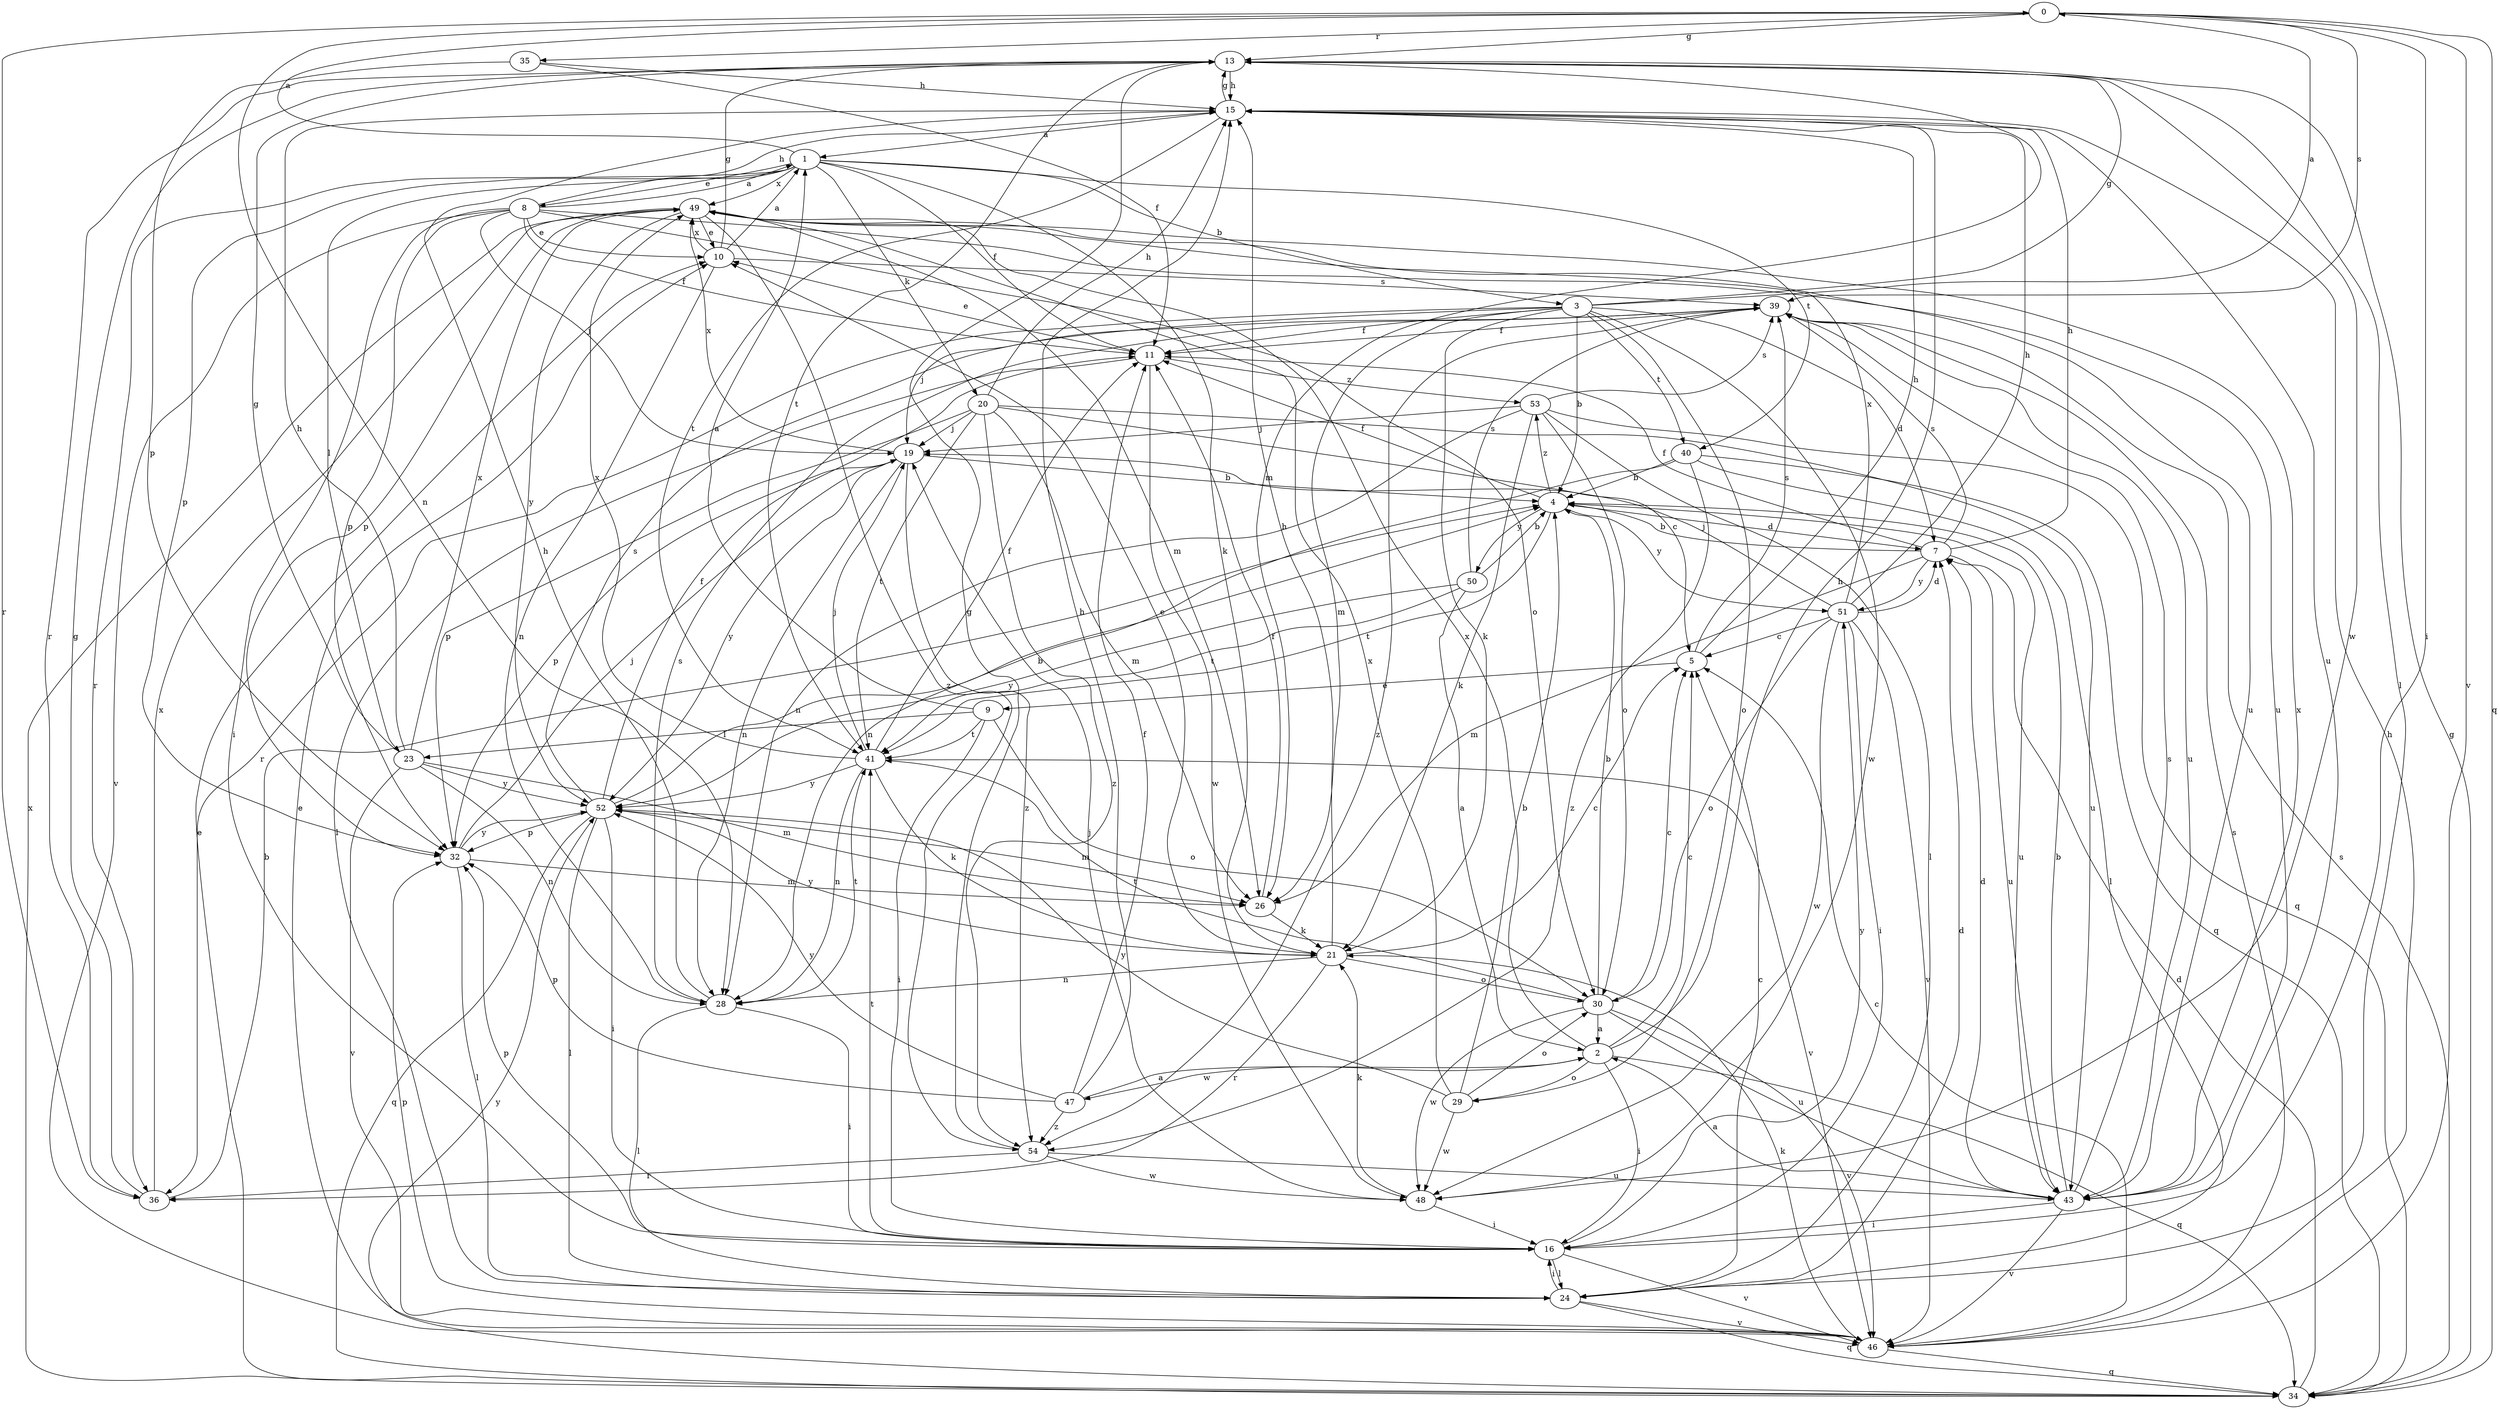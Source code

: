 strict digraph  {
0;
1;
2;
3;
4;
5;
7;
8;
9;
10;
11;
13;
15;
16;
19;
20;
21;
23;
24;
26;
28;
29;
30;
32;
34;
35;
36;
39;
40;
41;
43;
46;
47;
48;
49;
50;
51;
52;
53;
54;
0 -> 13  [label=g];
0 -> 16  [label=i];
0 -> 28  [label=n];
0 -> 34  [label=q];
0 -> 35  [label=r];
0 -> 36  [label=r];
0 -> 39  [label=s];
0 -> 46  [label=v];
1 -> 0  [label=a];
1 -> 3  [label=b];
1 -> 8  [label=e];
1 -> 11  [label=f];
1 -> 20  [label=k];
1 -> 21  [label=k];
1 -> 23  [label=l];
1 -> 32  [label=p];
1 -> 36  [label=r];
1 -> 40  [label=t];
1 -> 49  [label=x];
2 -> 5  [label=c];
2 -> 15  [label=h];
2 -> 16  [label=i];
2 -> 29  [label=o];
2 -> 34  [label=q];
2 -> 47  [label=w];
2 -> 49  [label=x];
3 -> 0  [label=a];
3 -> 4  [label=b];
3 -> 7  [label=d];
3 -> 11  [label=f];
3 -> 13  [label=g];
3 -> 19  [label=j];
3 -> 21  [label=k];
3 -> 26  [label=m];
3 -> 29  [label=o];
3 -> 36  [label=r];
3 -> 40  [label=t];
3 -> 48  [label=w];
4 -> 7  [label=d];
4 -> 11  [label=f];
4 -> 41  [label=t];
4 -> 43  [label=u];
4 -> 50  [label=y];
4 -> 51  [label=y];
4 -> 53  [label=z];
5 -> 9  [label=e];
5 -> 15  [label=h];
5 -> 39  [label=s];
7 -> 4  [label=b];
7 -> 11  [label=f];
7 -> 15  [label=h];
7 -> 26  [label=m];
7 -> 39  [label=s];
7 -> 43  [label=u];
7 -> 51  [label=y];
8 -> 1  [label=a];
8 -> 10  [label=e];
8 -> 11  [label=f];
8 -> 15  [label=h];
8 -> 16  [label=i];
8 -> 19  [label=j];
8 -> 30  [label=o];
8 -> 32  [label=p];
8 -> 43  [label=u];
8 -> 46  [label=v];
9 -> 1  [label=a];
9 -> 16  [label=i];
9 -> 23  [label=l];
9 -> 30  [label=o];
9 -> 41  [label=t];
10 -> 1  [label=a];
10 -> 13  [label=g];
10 -> 28  [label=n];
10 -> 39  [label=s];
10 -> 49  [label=x];
11 -> 10  [label=e];
11 -> 24  [label=l];
11 -> 48  [label=w];
11 -> 53  [label=z];
13 -> 15  [label=h];
13 -> 24  [label=l];
13 -> 26  [label=m];
13 -> 36  [label=r];
13 -> 41  [label=t];
13 -> 48  [label=w];
15 -> 1  [label=a];
15 -> 13  [label=g];
15 -> 41  [label=t];
15 -> 43  [label=u];
16 -> 24  [label=l];
16 -> 32  [label=p];
16 -> 41  [label=t];
16 -> 46  [label=v];
16 -> 51  [label=y];
19 -> 4  [label=b];
19 -> 28  [label=n];
19 -> 32  [label=p];
19 -> 49  [label=x];
19 -> 52  [label=y];
19 -> 54  [label=z];
20 -> 5  [label=c];
20 -> 15  [label=h];
20 -> 19  [label=j];
20 -> 26  [label=m];
20 -> 32  [label=p];
20 -> 41  [label=t];
20 -> 43  [label=u];
20 -> 54  [label=z];
21 -> 5  [label=c];
21 -> 10  [label=e];
21 -> 15  [label=h];
21 -> 28  [label=n];
21 -> 30  [label=o];
21 -> 36  [label=r];
21 -> 52  [label=y];
23 -> 13  [label=g];
23 -> 15  [label=h];
23 -> 26  [label=m];
23 -> 28  [label=n];
23 -> 46  [label=v];
23 -> 49  [label=x];
23 -> 52  [label=y];
24 -> 5  [label=c];
24 -> 7  [label=d];
24 -> 16  [label=i];
24 -> 34  [label=q];
24 -> 46  [label=v];
26 -> 11  [label=f];
26 -> 21  [label=k];
28 -> 15  [label=h];
28 -> 16  [label=i];
28 -> 24  [label=l];
28 -> 39  [label=s];
28 -> 41  [label=t];
29 -> 4  [label=b];
29 -> 30  [label=o];
29 -> 48  [label=w];
29 -> 49  [label=x];
29 -> 52  [label=y];
30 -> 2  [label=a];
30 -> 4  [label=b];
30 -> 5  [label=c];
30 -> 41  [label=t];
30 -> 43  [label=u];
30 -> 46  [label=v];
30 -> 48  [label=w];
32 -> 19  [label=j];
32 -> 24  [label=l];
32 -> 26  [label=m];
32 -> 52  [label=y];
34 -> 7  [label=d];
34 -> 10  [label=e];
34 -> 13  [label=g];
34 -> 39  [label=s];
34 -> 49  [label=x];
34 -> 52  [label=y];
35 -> 11  [label=f];
35 -> 15  [label=h];
35 -> 32  [label=p];
36 -> 4  [label=b];
36 -> 13  [label=g];
36 -> 49  [label=x];
39 -> 11  [label=f];
39 -> 43  [label=u];
39 -> 54  [label=z];
40 -> 4  [label=b];
40 -> 24  [label=l];
40 -> 28  [label=n];
40 -> 34  [label=q];
40 -> 54  [label=z];
41 -> 11  [label=f];
41 -> 19  [label=j];
41 -> 21  [label=k];
41 -> 28  [label=n];
41 -> 46  [label=v];
41 -> 49  [label=x];
41 -> 52  [label=y];
43 -> 2  [label=a];
43 -> 4  [label=b];
43 -> 7  [label=d];
43 -> 16  [label=i];
43 -> 39  [label=s];
43 -> 46  [label=v];
43 -> 49  [label=x];
46 -> 5  [label=c];
46 -> 10  [label=e];
46 -> 15  [label=h];
46 -> 21  [label=k];
46 -> 32  [label=p];
46 -> 34  [label=q];
46 -> 39  [label=s];
47 -> 2  [label=a];
47 -> 11  [label=f];
47 -> 15  [label=h];
47 -> 32  [label=p];
47 -> 52  [label=y];
47 -> 54  [label=z];
48 -> 16  [label=i];
48 -> 19  [label=j];
48 -> 21  [label=k];
49 -> 10  [label=e];
49 -> 26  [label=m];
49 -> 32  [label=p];
49 -> 43  [label=u];
49 -> 52  [label=y];
49 -> 54  [label=z];
50 -> 2  [label=a];
50 -> 4  [label=b];
50 -> 39  [label=s];
50 -> 41  [label=t];
50 -> 52  [label=y];
51 -> 5  [label=c];
51 -> 7  [label=d];
51 -> 15  [label=h];
51 -> 16  [label=i];
51 -> 19  [label=j];
51 -> 30  [label=o];
51 -> 46  [label=v];
51 -> 48  [label=w];
51 -> 49  [label=x];
52 -> 4  [label=b];
52 -> 11  [label=f];
52 -> 16  [label=i];
52 -> 24  [label=l];
52 -> 26  [label=m];
52 -> 32  [label=p];
52 -> 34  [label=q];
52 -> 39  [label=s];
53 -> 19  [label=j];
53 -> 21  [label=k];
53 -> 24  [label=l];
53 -> 28  [label=n];
53 -> 30  [label=o];
53 -> 34  [label=q];
53 -> 39  [label=s];
54 -> 13  [label=g];
54 -> 36  [label=r];
54 -> 43  [label=u];
54 -> 48  [label=w];
}
